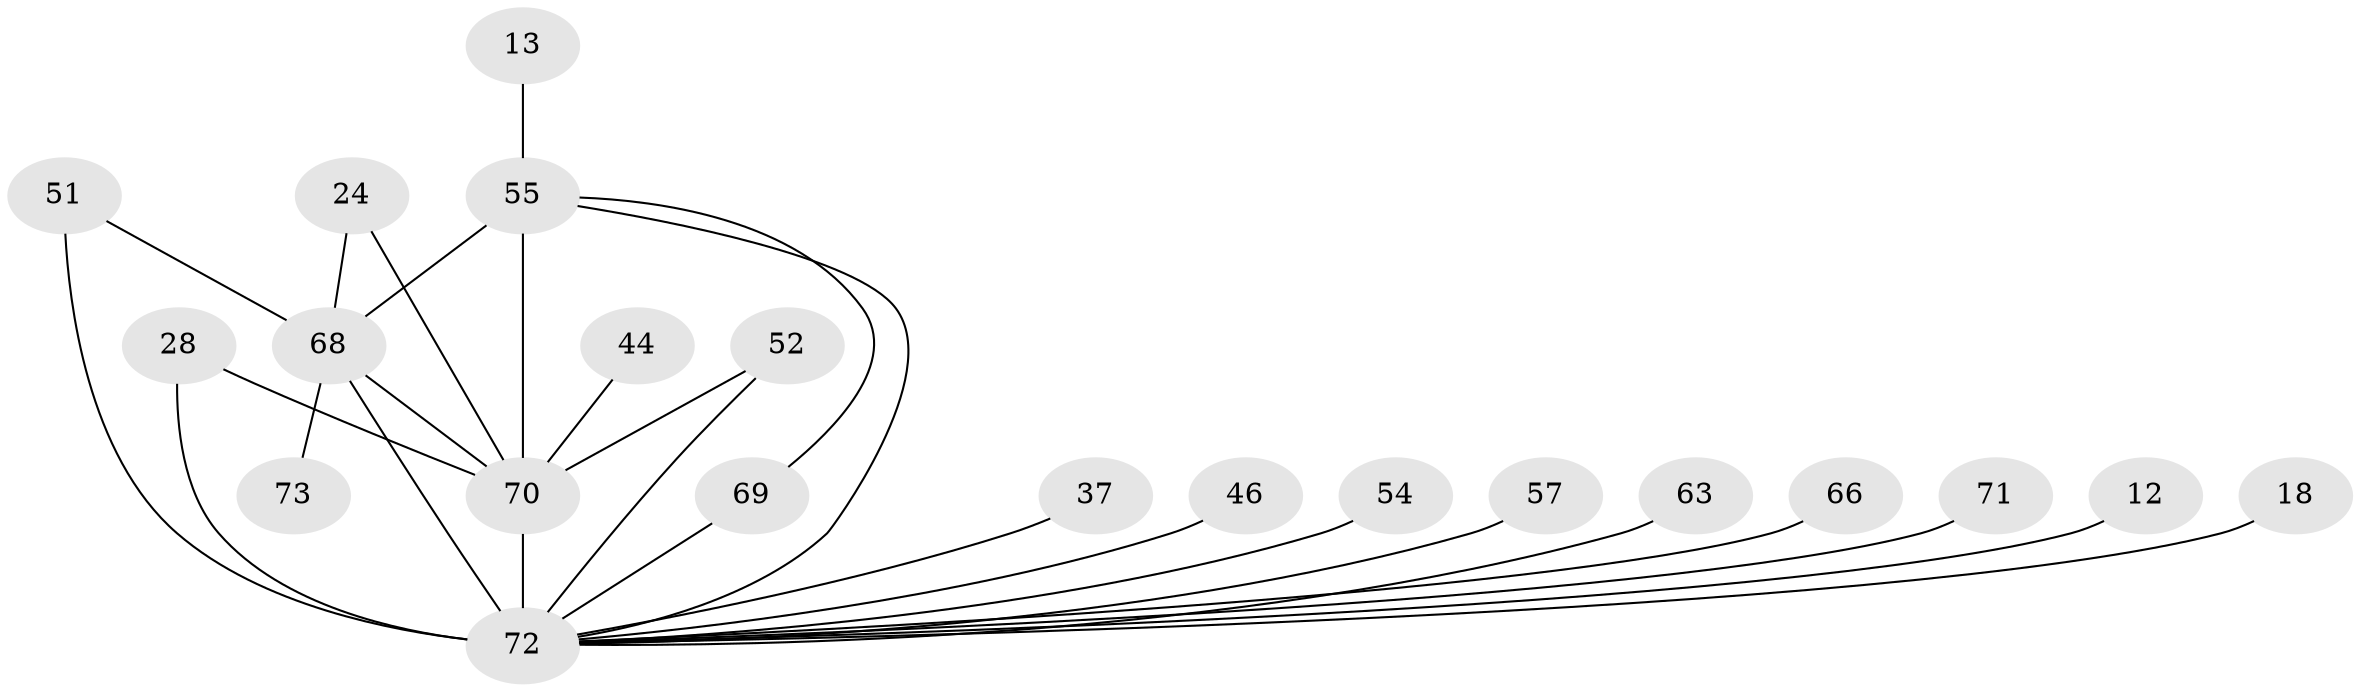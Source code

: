 // original degree distribution, {21: 0.0273972602739726, 18: 0.0273972602739726, 13: 0.0136986301369863, 14: 0.0273972602739726, 17: 0.0136986301369863, 28: 0.0136986301369863, 11: 0.0136986301369863, 5: 0.0547945205479452, 2: 0.5342465753424658, 3: 0.1917808219178082, 7: 0.0136986301369863, 4: 0.0684931506849315}
// Generated by graph-tools (version 1.1) at 2025/46/03/04/25 21:46:21]
// undirected, 21 vertices, 28 edges
graph export_dot {
graph [start="1"]
  node [color=gray90,style=filled];
  12;
  13;
  18;
  24;
  28 [super="+21"];
  37 [super="+16"];
  44;
  46;
  51 [super="+48"];
  52 [super="+50"];
  54;
  55 [super="+36+23+6"];
  57;
  63 [super="+34"];
  66;
  68 [super="+60+65+10+49"];
  69 [super="+26"];
  70 [super="+25+33+67+61"];
  71;
  72 [super="+64+58"];
  73;
  12 -- 72 [weight=2];
  13 -- 55;
  18 -- 72 [weight=2];
  24 -- 70;
  24 -- 68;
  28 -- 70;
  28 -- 72 [weight=2];
  37 -- 72 [weight=3];
  44 -- 70;
  46 -- 72 [weight=2];
  51 -- 68;
  51 -- 72 [weight=3];
  52 -- 70;
  52 -- 72 [weight=2];
  54 -- 72 [weight=2];
  55 -- 70 [weight=8];
  55 -- 69;
  55 -- 68 [weight=9];
  55 -- 72 [weight=11];
  57 -- 72 [weight=2];
  63 -- 72 [weight=3];
  66 -- 72 [weight=2];
  68 -- 70 [weight=10];
  68 -- 73 [weight=2];
  68 -- 72 [weight=15];
  69 -- 72 [weight=2];
  70 -- 72 [weight=18];
  71 -- 72 [weight=2];
}
